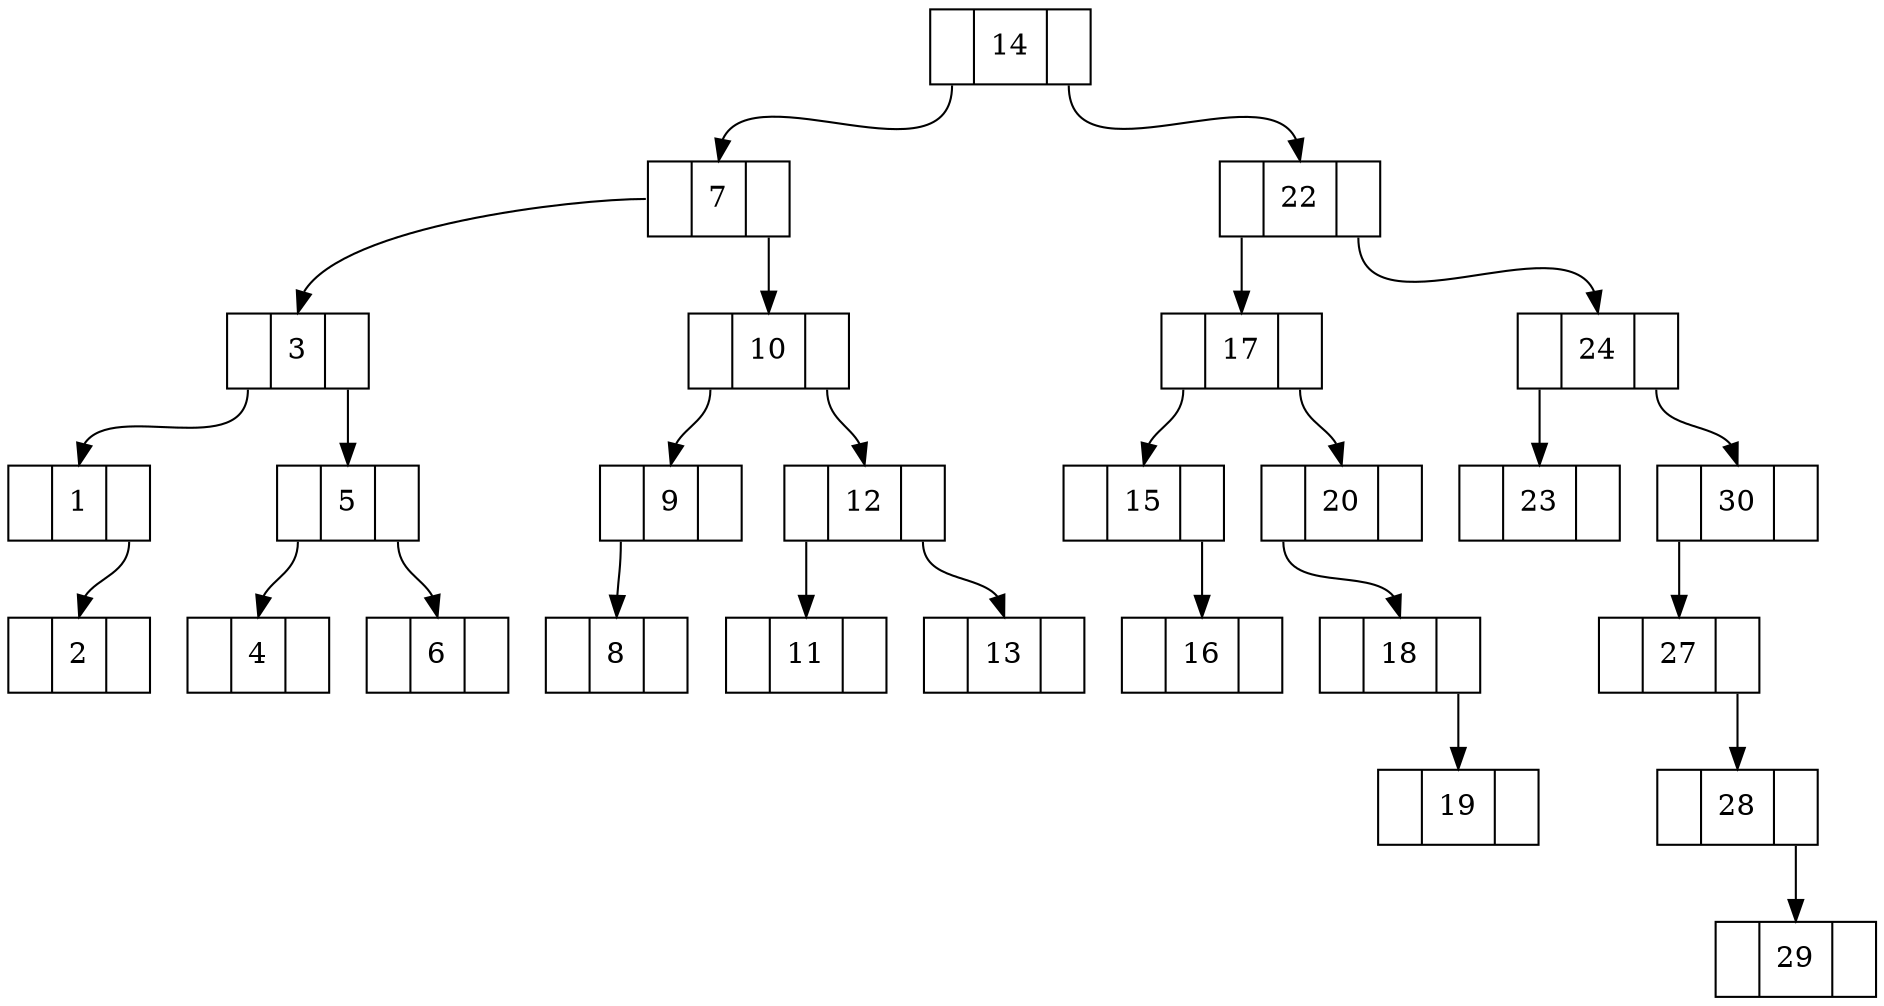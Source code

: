 digraph BST {
node [shape=record]
14[label="<L> |<D> 14|<R> "]
7[label="<L> |<D> 7|<R> "]
3[label="<L> |<D> 3|<R> "]
1[label="<L> |<D> 1|<R> "]
2[label="<L> |<D> 2|<R> "]
1:R -> 2:D
3:L -> 1:D
5[label="<L> |<D> 5|<R> "]
4[label="<L> |<D> 4|<R> "]
5:L -> 4:D
6[label="<L> |<D> 6|<R> "]
5:R -> 6:D
3:R -> 5:D
7:L -> 3:D
10[label="<L> |<D> 10|<R> "]
9[label="<L> |<D> 9|<R> "]
8[label="<L> |<D> 8|<R> "]
9:L -> 8:D
10:L -> 9:D
12[label="<L> |<D> 12|<R> "]
11[label="<L> |<D> 11|<R> "]
12:L -> 11:D
13[label="<L> |<D> 13|<R> "]
12:R -> 13:D
10:R -> 12:D
7:R -> 10:D
14:L -> 7:D
22[label="<L> |<D> 22|<R> "]
17[label="<L> |<D> 17|<R> "]
15[label="<L> |<D> 15|<R> "]
16[label="<L> |<D> 16|<R> "]
15:R -> 16:D
17:L -> 15:D
20[label="<L> |<D> 20|<R> "]
18[label="<L> |<D> 18|<R> "]
19[label="<L> |<D> 19|<R> "]
18:R -> 19:D
20:L -> 18:D
17:R -> 20:D
22:L -> 17:D
24[label="<L> |<D> 24|<R> "]
23[label="<L> |<D> 23|<R> "]
24:L -> 23:D
30[label="<L> |<D> 30|<R> "]
27[label="<L> |<D> 27|<R> "]
28[label="<L> |<D> 28|<R> "]
29[label="<L> |<D> 29|<R> "]
28:R -> 29:D
27:R -> 28:D
30:L -> 27:D
24:R -> 30:D
22:R -> 24:D
14:R -> 22:D
}
